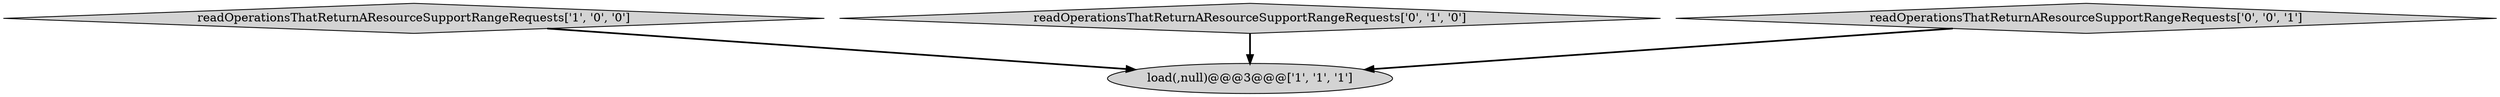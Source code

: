 digraph {
1 [style = filled, label = "load(,null)@@@3@@@['1', '1', '1']", fillcolor = lightgray, shape = ellipse image = "AAA0AAABBB1BBB"];
0 [style = filled, label = "readOperationsThatReturnAResourceSupportRangeRequests['1', '0', '0']", fillcolor = lightgray, shape = diamond image = "AAA0AAABBB1BBB"];
2 [style = filled, label = "readOperationsThatReturnAResourceSupportRangeRequests['0', '1', '0']", fillcolor = lightgray, shape = diamond image = "AAA0AAABBB2BBB"];
3 [style = filled, label = "readOperationsThatReturnAResourceSupportRangeRequests['0', '0', '1']", fillcolor = lightgray, shape = diamond image = "AAA0AAABBB3BBB"];
0->1 [style = bold, label=""];
2->1 [style = bold, label=""];
3->1 [style = bold, label=""];
}
